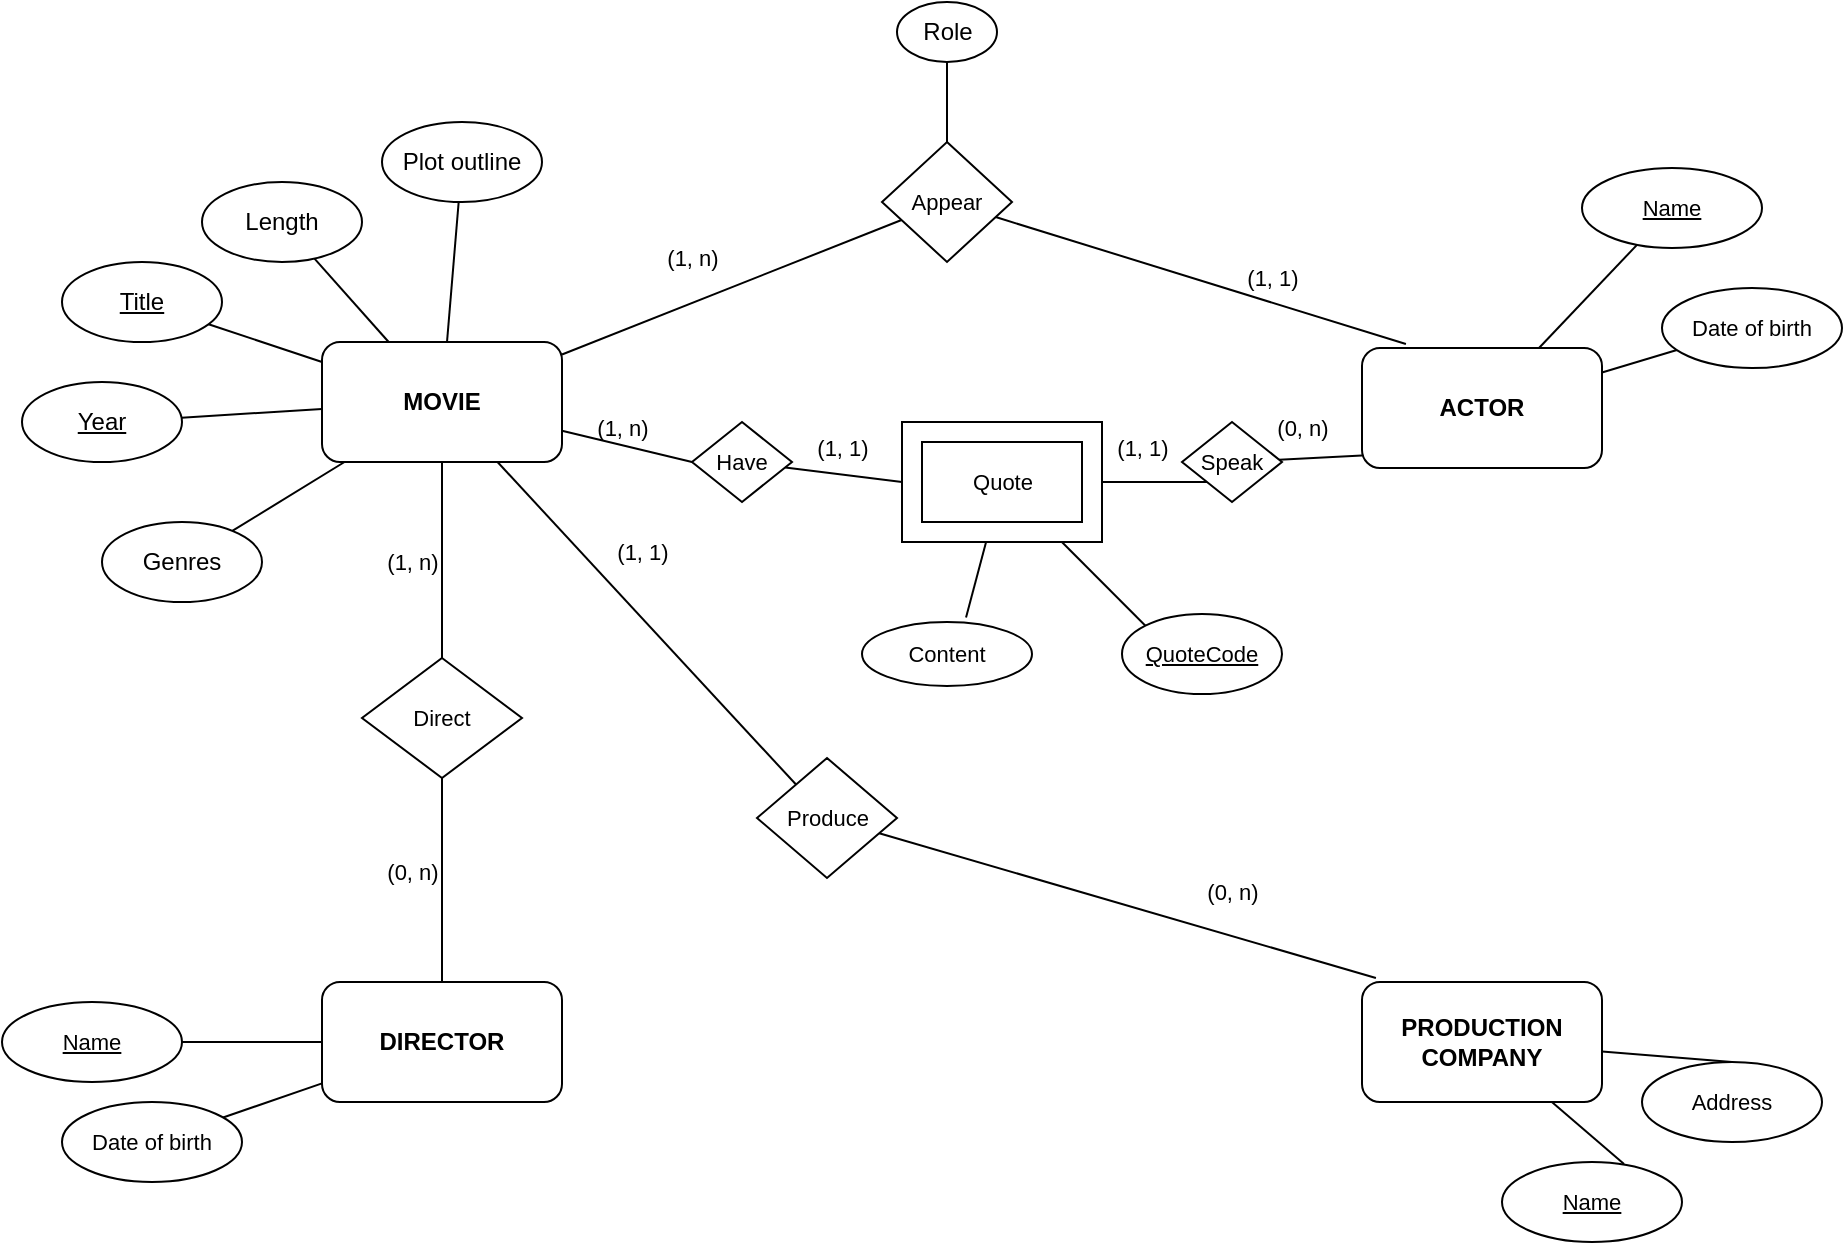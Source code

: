 <mxfile version="21.8.2" type="github">
  <diagram name="Page-1" id="1BbMc71bs907q14WTnRx">
    <mxGraphModel dx="2359" dy="798" grid="1" gridSize="10" guides="1" tooltips="1" connect="1" arrows="1" fold="1" page="1" pageScale="1" pageWidth="850" pageHeight="1100" math="0" shadow="0">
      <root>
        <mxCell id="0" />
        <mxCell id="1" parent="0" />
        <mxCell id="F9PEpaD-1l_39SftCYCo-13" style="rounded=0;orthogonalLoop=1;jettySize=auto;html=1;endArrow=none;endFill=0;" parent="1" source="F9PEpaD-1l_39SftCYCo-1" target="F9PEpaD-1l_39SftCYCo-7" edge="1">
          <mxGeometry relative="1" as="geometry" />
        </mxCell>
        <mxCell id="F9PEpaD-1l_39SftCYCo-31" style="edgeStyle=none;shape=connector;rounded=0;orthogonalLoop=1;jettySize=auto;html=1;labelBackgroundColor=default;strokeColor=default;fontFamily=Helvetica;fontSize=11;fontColor=default;endArrow=none;endFill=0;" parent="1" source="F9PEpaD-1l_39SftCYCo-1" target="F9PEpaD-1l_39SftCYCo-30" edge="1">
          <mxGeometry relative="1" as="geometry" />
        </mxCell>
        <mxCell id="F9PEpaD-1l_39SftCYCo-36" style="edgeStyle=none;shape=connector;rounded=0;orthogonalLoop=1;jettySize=auto;html=1;entryX=0.5;entryY=0;entryDx=0;entryDy=0;labelBackgroundColor=default;strokeColor=default;fontFamily=Helvetica;fontSize=11;fontColor=default;endArrow=none;endFill=0;" parent="1" source="F9PEpaD-1l_39SftCYCo-1" target="F9PEpaD-1l_39SftCYCo-35" edge="1">
          <mxGeometry relative="1" as="geometry" />
        </mxCell>
        <mxCell id="F9PEpaD-1l_39SftCYCo-46" style="edgeStyle=none;shape=connector;rounded=0;orthogonalLoop=1;jettySize=auto;html=1;labelBackgroundColor=default;strokeColor=default;fontFamily=Helvetica;fontSize=11;fontColor=default;endArrow=none;endFill=0;" parent="1" source="F9PEpaD-1l_39SftCYCo-1" target="F9PEpaD-1l_39SftCYCo-45" edge="1">
          <mxGeometry relative="1" as="geometry" />
        </mxCell>
        <mxCell id="yOyd_s_aF5c1Y1km-fVe-14" style="edgeStyle=none;shape=connector;rounded=0;orthogonalLoop=1;jettySize=auto;html=1;entryX=0;entryY=0.5;entryDx=0;entryDy=0;labelBackgroundColor=default;strokeColor=default;align=center;verticalAlign=middle;fontFamily=Helvetica;fontSize=11;fontColor=default;endArrow=none;endFill=0;" edge="1" parent="1" source="F9PEpaD-1l_39SftCYCo-1" target="yOyd_s_aF5c1Y1km-fVe-12">
          <mxGeometry relative="1" as="geometry" />
        </mxCell>
        <mxCell id="F9PEpaD-1l_39SftCYCo-1" value="&lt;b&gt;MOVIE&lt;/b&gt;" style="rounded=1;whiteSpace=wrap;html=1;" parent="1" vertex="1">
          <mxGeometry x="80" y="560" width="120" height="60" as="geometry" />
        </mxCell>
        <mxCell id="F9PEpaD-1l_39SftCYCo-28" style="edgeStyle=none;shape=connector;rounded=0;orthogonalLoop=1;jettySize=auto;html=1;entryX=1;entryY=0.5;entryDx=0;entryDy=0;labelBackgroundColor=default;strokeColor=default;fontFamily=Helvetica;fontSize=11;fontColor=default;endArrow=none;endFill=0;" parent="1" source="F9PEpaD-1l_39SftCYCo-2" target="F9PEpaD-1l_39SftCYCo-22" edge="1">
          <mxGeometry relative="1" as="geometry" />
        </mxCell>
        <mxCell id="F9PEpaD-1l_39SftCYCo-29" style="edgeStyle=none;shape=connector;rounded=0;orthogonalLoop=1;jettySize=auto;html=1;labelBackgroundColor=default;strokeColor=default;fontFamily=Helvetica;fontSize=11;fontColor=default;endArrow=none;endFill=0;" parent="1" source="F9PEpaD-1l_39SftCYCo-2" target="F9PEpaD-1l_39SftCYCo-23" edge="1">
          <mxGeometry relative="1" as="geometry" />
        </mxCell>
        <mxCell id="F9PEpaD-1l_39SftCYCo-2" value="&lt;b&gt;DIRECTOR&lt;/b&gt;" style="rounded=1;whiteSpace=wrap;html=1;" parent="1" vertex="1">
          <mxGeometry x="80" y="880" width="120" height="60" as="geometry" />
        </mxCell>
        <mxCell id="F9PEpaD-1l_39SftCYCo-26" style="edgeStyle=none;shape=connector;rounded=0;orthogonalLoop=1;jettySize=auto;html=1;entryX=0.5;entryY=0;entryDx=0;entryDy=0;labelBackgroundColor=default;strokeColor=default;fontFamily=Helvetica;fontSize=11;fontColor=default;endArrow=none;endFill=0;" parent="1" source="F9PEpaD-1l_39SftCYCo-3" target="F9PEpaD-1l_39SftCYCo-25" edge="1">
          <mxGeometry relative="1" as="geometry" />
        </mxCell>
        <mxCell id="F9PEpaD-1l_39SftCYCo-27" style="edgeStyle=none;shape=connector;rounded=0;orthogonalLoop=1;jettySize=auto;html=1;entryX=0.678;entryY=0.025;entryDx=0;entryDy=0;entryPerimeter=0;labelBackgroundColor=default;strokeColor=default;fontFamily=Helvetica;fontSize=11;fontColor=default;endArrow=none;endFill=0;" parent="1" source="F9PEpaD-1l_39SftCYCo-3" target="F9PEpaD-1l_39SftCYCo-24" edge="1">
          <mxGeometry relative="1" as="geometry" />
        </mxCell>
        <mxCell id="F9PEpaD-1l_39SftCYCo-3" value="&lt;b&gt;PRODUCTION COMPANY&lt;/b&gt;" style="rounded=1;whiteSpace=wrap;html=1;" parent="1" vertex="1">
          <mxGeometry x="600" y="880" width="120" height="60" as="geometry" />
        </mxCell>
        <mxCell id="F9PEpaD-1l_39SftCYCo-20" style="edgeStyle=none;shape=connector;rounded=0;orthogonalLoop=1;jettySize=auto;html=1;labelBackgroundColor=default;strokeColor=default;fontFamily=Helvetica;fontSize=11;fontColor=default;endArrow=none;endFill=0;" parent="1" source="F9PEpaD-1l_39SftCYCo-4" target="F9PEpaD-1l_39SftCYCo-18" edge="1">
          <mxGeometry relative="1" as="geometry" />
        </mxCell>
        <mxCell id="F9PEpaD-1l_39SftCYCo-4" value="&lt;b&gt;ACTOR&lt;/b&gt;" style="rounded=1;whiteSpace=wrap;html=1;" parent="1" vertex="1">
          <mxGeometry x="600" y="563" width="120" height="60" as="geometry" />
        </mxCell>
        <mxCell id="F9PEpaD-1l_39SftCYCo-14" style="edgeStyle=none;shape=connector;rounded=0;orthogonalLoop=1;jettySize=auto;html=1;labelBackgroundColor=default;strokeColor=default;fontFamily=Helvetica;fontSize=11;fontColor=default;endArrow=none;endFill=0;" parent="1" source="F9PEpaD-1l_39SftCYCo-5" target="F9PEpaD-1l_39SftCYCo-1" edge="1">
          <mxGeometry relative="1" as="geometry" />
        </mxCell>
        <mxCell id="F9PEpaD-1l_39SftCYCo-5" value="Title" style="ellipse;whiteSpace=wrap;html=1;fontStyle=4" parent="1" vertex="1">
          <mxGeometry x="-50" y="520" width="80" height="40" as="geometry" />
        </mxCell>
        <mxCell id="F9PEpaD-1l_39SftCYCo-15" style="edgeStyle=none;shape=connector;rounded=0;orthogonalLoop=1;jettySize=auto;html=1;labelBackgroundColor=default;strokeColor=default;fontFamily=Helvetica;fontSize=11;fontColor=default;endArrow=none;endFill=0;" parent="1" source="F9PEpaD-1l_39SftCYCo-6" target="F9PEpaD-1l_39SftCYCo-1" edge="1">
          <mxGeometry relative="1" as="geometry" />
        </mxCell>
        <mxCell id="F9PEpaD-1l_39SftCYCo-6" value="Year" style="ellipse;whiteSpace=wrap;html=1;fontStyle=4" parent="1" vertex="1">
          <mxGeometry x="-70" y="580" width="80" height="40" as="geometry" />
        </mxCell>
        <mxCell id="F9PEpaD-1l_39SftCYCo-7" value="Length" style="ellipse;whiteSpace=wrap;html=1;" parent="1" vertex="1">
          <mxGeometry x="20" y="480" width="80" height="40" as="geometry" />
        </mxCell>
        <mxCell id="F9PEpaD-1l_39SftCYCo-8" style="edgeStyle=orthogonalEdgeStyle;rounded=0;orthogonalLoop=1;jettySize=auto;html=1;exitX=0.5;exitY=1;exitDx=0;exitDy=0;" parent="1" source="F9PEpaD-1l_39SftCYCo-6" target="F9PEpaD-1l_39SftCYCo-6" edge="1">
          <mxGeometry relative="1" as="geometry" />
        </mxCell>
        <mxCell id="F9PEpaD-1l_39SftCYCo-16" style="edgeStyle=none;shape=connector;rounded=0;orthogonalLoop=1;jettySize=auto;html=1;labelBackgroundColor=default;strokeColor=default;fontFamily=Helvetica;fontSize=11;fontColor=default;endArrow=none;endFill=0;" parent="1" source="F9PEpaD-1l_39SftCYCo-10" target="F9PEpaD-1l_39SftCYCo-1" edge="1">
          <mxGeometry relative="1" as="geometry" />
        </mxCell>
        <mxCell id="F9PEpaD-1l_39SftCYCo-10" value="Genres" style="ellipse;whiteSpace=wrap;html=1;" parent="1" vertex="1">
          <mxGeometry x="-30" y="650" width="80" height="40" as="geometry" />
        </mxCell>
        <mxCell id="F9PEpaD-1l_39SftCYCo-17" style="edgeStyle=none;shape=connector;rounded=0;orthogonalLoop=1;jettySize=auto;html=1;labelBackgroundColor=default;strokeColor=default;fontFamily=Helvetica;fontSize=11;fontColor=default;endArrow=none;endFill=0;" parent="1" source="F9PEpaD-1l_39SftCYCo-12" target="F9PEpaD-1l_39SftCYCo-1" edge="1">
          <mxGeometry relative="1" as="geometry" />
        </mxCell>
        <mxCell id="F9PEpaD-1l_39SftCYCo-12" value="Plot outline" style="ellipse;whiteSpace=wrap;html=1;" parent="1" vertex="1">
          <mxGeometry x="110" y="450" width="80" height="40" as="geometry" />
        </mxCell>
        <mxCell id="F9PEpaD-1l_39SftCYCo-18" value="Name" style="ellipse;whiteSpace=wrap;html=1;fontFamily=Helvetica;fontSize=11;fontColor=default;fontStyle=4" parent="1" vertex="1">
          <mxGeometry x="710" y="473" width="90" height="40" as="geometry" />
        </mxCell>
        <mxCell id="F9PEpaD-1l_39SftCYCo-21" style="edgeStyle=none;shape=connector;rounded=0;orthogonalLoop=1;jettySize=auto;html=1;labelBackgroundColor=default;strokeColor=default;fontFamily=Helvetica;fontSize=11;fontColor=default;endArrow=none;endFill=0;" parent="1" source="F9PEpaD-1l_39SftCYCo-19" target="F9PEpaD-1l_39SftCYCo-4" edge="1">
          <mxGeometry relative="1" as="geometry" />
        </mxCell>
        <mxCell id="F9PEpaD-1l_39SftCYCo-19" value="Date of birth" style="ellipse;whiteSpace=wrap;html=1;fontFamily=Helvetica;fontSize=11;fontColor=default;" parent="1" vertex="1">
          <mxGeometry x="750" y="533" width="90" height="40" as="geometry" />
        </mxCell>
        <mxCell id="F9PEpaD-1l_39SftCYCo-22" value="Name" style="ellipse;whiteSpace=wrap;html=1;fontFamily=Helvetica;fontSize=11;fontColor=default;fontStyle=4" parent="1" vertex="1">
          <mxGeometry x="-80" y="890" width="90" height="40" as="geometry" />
        </mxCell>
        <mxCell id="F9PEpaD-1l_39SftCYCo-23" value="Date of birth" style="ellipse;whiteSpace=wrap;html=1;fontFamily=Helvetica;fontSize=11;fontColor=default;" parent="1" vertex="1">
          <mxGeometry x="-50" y="940" width="90" height="40" as="geometry" />
        </mxCell>
        <mxCell id="F9PEpaD-1l_39SftCYCo-24" value="Name" style="ellipse;whiteSpace=wrap;html=1;fontFamily=Helvetica;fontSize=11;fontColor=default;fontStyle=4" parent="1" vertex="1">
          <mxGeometry x="670" y="970" width="90" height="40" as="geometry" />
        </mxCell>
        <mxCell id="F9PEpaD-1l_39SftCYCo-25" value="Address" style="ellipse;whiteSpace=wrap;html=1;fontFamily=Helvetica;fontSize=11;fontColor=default;" parent="1" vertex="1">
          <mxGeometry x="740" y="920" width="90" height="40" as="geometry" />
        </mxCell>
        <mxCell id="F9PEpaD-1l_39SftCYCo-32" style="edgeStyle=none;shape=connector;rounded=0;orthogonalLoop=1;jettySize=auto;html=1;entryX=0.058;entryY=-0.033;entryDx=0;entryDy=0;entryPerimeter=0;labelBackgroundColor=default;strokeColor=default;fontFamily=Helvetica;fontSize=11;fontColor=default;endArrow=none;endFill=0;" parent="1" source="F9PEpaD-1l_39SftCYCo-30" target="F9PEpaD-1l_39SftCYCo-3" edge="1">
          <mxGeometry relative="1" as="geometry" />
        </mxCell>
        <mxCell id="F9PEpaD-1l_39SftCYCo-30" value="Produce" style="rhombus;whiteSpace=wrap;html=1;fontFamily=Helvetica;fontSize=11;fontColor=default;" parent="1" vertex="1">
          <mxGeometry x="297.5" y="768" width="70" height="60" as="geometry" />
        </mxCell>
        <mxCell id="F9PEpaD-1l_39SftCYCo-33" value="(1, 1)" style="text;html=1;align=center;verticalAlign=middle;resizable=0;points=[];autosize=1;strokeColor=none;fillColor=none;fontSize=11;fontFamily=Helvetica;fontColor=default;" parent="1" vertex="1">
          <mxGeometry x="215" y="650" width="50" height="30" as="geometry" />
        </mxCell>
        <mxCell id="F9PEpaD-1l_39SftCYCo-34" value="(0, n)" style="text;html=1;align=center;verticalAlign=middle;resizable=0;points=[];autosize=1;strokeColor=none;fillColor=none;fontSize=11;fontFamily=Helvetica;fontColor=default;" parent="1" vertex="1">
          <mxGeometry x="510" y="820" width="50" height="30" as="geometry" />
        </mxCell>
        <mxCell id="F9PEpaD-1l_39SftCYCo-37" style="edgeStyle=none;shape=connector;rounded=0;orthogonalLoop=1;jettySize=auto;html=1;entryX=0.5;entryY=0;entryDx=0;entryDy=0;labelBackgroundColor=default;strokeColor=default;fontFamily=Helvetica;fontSize=11;fontColor=default;endArrow=none;endFill=0;" parent="1" source="F9PEpaD-1l_39SftCYCo-35" target="F9PEpaD-1l_39SftCYCo-2" edge="1">
          <mxGeometry relative="1" as="geometry" />
        </mxCell>
        <mxCell id="F9PEpaD-1l_39SftCYCo-35" value="Direct" style="rhombus;whiteSpace=wrap;html=1;fontFamily=Helvetica;fontSize=11;fontColor=default;" parent="1" vertex="1">
          <mxGeometry x="100" y="718" width="80" height="60" as="geometry" />
        </mxCell>
        <mxCell id="F9PEpaD-1l_39SftCYCo-38" value="(1, n)" style="text;html=1;align=center;verticalAlign=middle;resizable=0;points=[];autosize=1;strokeColor=none;fillColor=none;fontSize=11;fontFamily=Helvetica;fontColor=default;" parent="1" vertex="1">
          <mxGeometry x="100" y="655" width="50" height="30" as="geometry" />
        </mxCell>
        <mxCell id="F9PEpaD-1l_39SftCYCo-39" value="(0, n)" style="text;html=1;align=center;verticalAlign=middle;resizable=0;points=[];autosize=1;strokeColor=none;fillColor=none;fontSize=11;fontFamily=Helvetica;fontColor=default;" parent="1" vertex="1">
          <mxGeometry x="100" y="810" width="50" height="30" as="geometry" />
        </mxCell>
        <mxCell id="F9PEpaD-1l_39SftCYCo-47" style="edgeStyle=none;shape=connector;rounded=0;orthogonalLoop=1;jettySize=auto;html=1;entryX=0.183;entryY=-0.033;entryDx=0;entryDy=0;entryPerimeter=0;labelBackgroundColor=default;strokeColor=default;fontFamily=Helvetica;fontSize=11;fontColor=default;endArrow=none;endFill=0;" parent="1" source="F9PEpaD-1l_39SftCYCo-45" target="F9PEpaD-1l_39SftCYCo-4" edge="1">
          <mxGeometry relative="1" as="geometry" />
        </mxCell>
        <mxCell id="yOyd_s_aF5c1Y1km-fVe-2" style="rounded=0;orthogonalLoop=1;jettySize=auto;html=1;entryX=0.5;entryY=1;entryDx=0;entryDy=0;endArrow=none;endFill=0;" edge="1" parent="1" source="F9PEpaD-1l_39SftCYCo-45" target="yOyd_s_aF5c1Y1km-fVe-1">
          <mxGeometry relative="1" as="geometry" />
        </mxCell>
        <mxCell id="F9PEpaD-1l_39SftCYCo-45" value="Appear" style="rhombus;whiteSpace=wrap;html=1;fontFamily=Helvetica;fontSize=11;fontColor=default;" parent="1" vertex="1">
          <mxGeometry x="360" y="460" width="65" height="60" as="geometry" />
        </mxCell>
        <mxCell id="F9PEpaD-1l_39SftCYCo-48" value="(1, n)" style="text;html=1;align=center;verticalAlign=middle;resizable=0;points=[];autosize=1;strokeColor=none;fillColor=none;fontSize=11;fontFamily=Helvetica;fontColor=default;" parent="1" vertex="1">
          <mxGeometry x="240" y="503" width="50" height="30" as="geometry" />
        </mxCell>
        <mxCell id="F9PEpaD-1l_39SftCYCo-49" value="(1, 1)" style="text;html=1;align=center;verticalAlign=middle;resizable=0;points=[];autosize=1;strokeColor=none;fillColor=none;fontSize=11;fontFamily=Helvetica;fontColor=default;" parent="1" vertex="1">
          <mxGeometry x="530" y="513" width="50" height="30" as="geometry" />
        </mxCell>
        <mxCell id="yOyd_s_aF5c1Y1km-fVe-1" value="Role" style="ellipse;whiteSpace=wrap;html=1;" vertex="1" parent="1">
          <mxGeometry x="367.5" y="390" width="50" height="30" as="geometry" />
        </mxCell>
        <mxCell id="yOyd_s_aF5c1Y1km-fVe-11" style="edgeStyle=none;shape=connector;rounded=0;orthogonalLoop=1;jettySize=auto;html=1;entryX=0;entryY=0;entryDx=0;entryDy=0;labelBackgroundColor=default;strokeColor=default;align=center;verticalAlign=middle;fontFamily=Helvetica;fontSize=11;fontColor=default;endArrow=none;endFill=0;" edge="1" parent="1" source="yOyd_s_aF5c1Y1km-fVe-4" target="yOyd_s_aF5c1Y1km-fVe-8">
          <mxGeometry relative="1" as="geometry" />
        </mxCell>
        <mxCell id="yOyd_s_aF5c1Y1km-fVe-16" style="edgeStyle=none;shape=connector;rounded=0;orthogonalLoop=1;jettySize=auto;html=1;entryX=0;entryY=1;entryDx=0;entryDy=0;labelBackgroundColor=default;strokeColor=default;align=center;verticalAlign=middle;fontFamily=Helvetica;fontSize=11;fontColor=default;endArrow=none;endFill=0;" edge="1" parent="1" source="yOyd_s_aF5c1Y1km-fVe-4" target="yOyd_s_aF5c1Y1km-fVe-13">
          <mxGeometry relative="1" as="geometry" />
        </mxCell>
        <mxCell id="yOyd_s_aF5c1Y1km-fVe-4" value="" style="verticalLabelPosition=bottom;verticalAlign=top;html=1;shape=mxgraph.basic.frame;dx=10;whiteSpace=wrap;fontFamily=Helvetica;fontSize=11;fontColor=default;" vertex="1" parent="1">
          <mxGeometry x="370" y="600" width="100" height="60" as="geometry" />
        </mxCell>
        <mxCell id="yOyd_s_aF5c1Y1km-fVe-6" value="Quote" style="text;html=1;align=center;verticalAlign=middle;resizable=0;points=[];autosize=1;strokeColor=none;fillColor=none;fontSize=11;fontFamily=Helvetica;fontColor=default;" vertex="1" parent="1">
          <mxGeometry x="395" y="615" width="50" height="30" as="geometry" />
        </mxCell>
        <mxCell id="yOyd_s_aF5c1Y1km-fVe-7" value="Content" style="ellipse;whiteSpace=wrap;html=1;fontFamily=Helvetica;fontSize=11;fontColor=default;" vertex="1" parent="1">
          <mxGeometry x="350" y="700" width="85" height="32" as="geometry" />
        </mxCell>
        <mxCell id="yOyd_s_aF5c1Y1km-fVe-8" value="QuoteCode" style="ellipse;whiteSpace=wrap;html=1;fontFamily=Helvetica;fontSize=11;fontColor=default;fontStyle=4" vertex="1" parent="1">
          <mxGeometry x="480" y="696" width="80" height="40" as="geometry" />
        </mxCell>
        <mxCell id="yOyd_s_aF5c1Y1km-fVe-10" style="edgeStyle=none;shape=connector;rounded=0;orthogonalLoop=1;jettySize=auto;html=1;entryX=0.612;entryY=-0.069;entryDx=0;entryDy=0;entryPerimeter=0;labelBackgroundColor=default;strokeColor=default;align=center;verticalAlign=middle;fontFamily=Helvetica;fontSize=11;fontColor=default;endArrow=none;endFill=0;" edge="1" parent="1" source="yOyd_s_aF5c1Y1km-fVe-4" target="yOyd_s_aF5c1Y1km-fVe-7">
          <mxGeometry relative="1" as="geometry" />
        </mxCell>
        <mxCell id="yOyd_s_aF5c1Y1km-fVe-12" value="Have" style="rhombus;whiteSpace=wrap;html=1;fontFamily=Helvetica;fontSize=11;fontColor=default;" vertex="1" parent="1">
          <mxGeometry x="265" y="600" width="50" height="40" as="geometry" />
        </mxCell>
        <mxCell id="yOyd_s_aF5c1Y1km-fVe-13" value="Speak" style="rhombus;whiteSpace=wrap;html=1;fontFamily=Helvetica;fontSize=11;fontColor=default;" vertex="1" parent="1">
          <mxGeometry x="510" y="600" width="50" height="40" as="geometry" />
        </mxCell>
        <mxCell id="yOyd_s_aF5c1Y1km-fVe-15" style="edgeStyle=none;shape=connector;rounded=0;orthogonalLoop=1;jettySize=auto;html=1;entryX=0;entryY=0.5;entryDx=0;entryDy=0;entryPerimeter=0;labelBackgroundColor=default;strokeColor=default;align=center;verticalAlign=middle;fontFamily=Helvetica;fontSize=11;fontColor=default;endArrow=none;endFill=0;" edge="1" parent="1" source="yOyd_s_aF5c1Y1km-fVe-12" target="yOyd_s_aF5c1Y1km-fVe-4">
          <mxGeometry relative="1" as="geometry" />
        </mxCell>
        <mxCell id="yOyd_s_aF5c1Y1km-fVe-17" style="edgeStyle=none;shape=connector;rounded=0;orthogonalLoop=1;jettySize=auto;html=1;entryX=0;entryY=0.896;entryDx=0;entryDy=0;entryPerimeter=0;labelBackgroundColor=default;strokeColor=default;align=center;verticalAlign=middle;fontFamily=Helvetica;fontSize=11;fontColor=default;endArrow=none;endFill=0;" edge="1" parent="1" source="yOyd_s_aF5c1Y1km-fVe-13" target="F9PEpaD-1l_39SftCYCo-4">
          <mxGeometry relative="1" as="geometry" />
        </mxCell>
        <mxCell id="yOyd_s_aF5c1Y1km-fVe-18" value="(1, 1)" style="text;html=1;align=center;verticalAlign=middle;resizable=0;points=[];autosize=1;strokeColor=none;fillColor=none;fontSize=11;fontFamily=Helvetica;fontColor=default;" vertex="1" parent="1">
          <mxGeometry x="315" y="598" width="50" height="30" as="geometry" />
        </mxCell>
        <mxCell id="yOyd_s_aF5c1Y1km-fVe-19" value="(1, n)" style="text;html=1;align=center;verticalAlign=middle;resizable=0;points=[];autosize=1;strokeColor=none;fillColor=none;fontSize=11;fontFamily=Helvetica;fontColor=default;" vertex="1" parent="1">
          <mxGeometry x="205" y="588" width="50" height="30" as="geometry" />
        </mxCell>
        <mxCell id="yOyd_s_aF5c1Y1km-fVe-20" value="(1, 1)" style="text;html=1;align=center;verticalAlign=middle;resizable=0;points=[];autosize=1;strokeColor=none;fillColor=none;fontSize=11;fontFamily=Helvetica;fontColor=default;" vertex="1" parent="1">
          <mxGeometry x="465" y="598" width="50" height="30" as="geometry" />
        </mxCell>
        <mxCell id="yOyd_s_aF5c1Y1km-fVe-21" value="(0, n)" style="text;html=1;align=center;verticalAlign=middle;resizable=0;points=[];autosize=1;strokeColor=none;fillColor=none;fontSize=11;fontFamily=Helvetica;fontColor=default;" vertex="1" parent="1">
          <mxGeometry x="545" y="588" width="50" height="30" as="geometry" />
        </mxCell>
      </root>
    </mxGraphModel>
  </diagram>
</mxfile>
